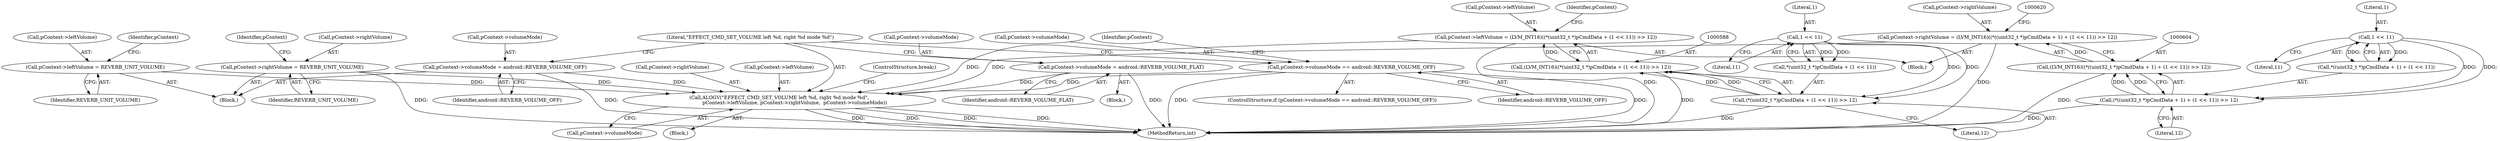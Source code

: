 digraph "0_Android_f490fc335772a9b14e78997486f4a572b0594c04_0@pointer" {
"1000664" [label="(Call,ALOGV(\"EFFECT_CMD_SET_VOLUME left %d, right %d mode %d\",\n                    pContext->leftVolume, pContext->rightVolume,  pContext->volumeMode))"];
"1000649" [label="(Call,pContext->leftVolume = REVERB_UNIT_VOLUME)"];
"1000583" [label="(Call,pContext->leftVolume = (LVM_INT16)((*(uint32_t *)pCmdData + (1 << 11)) >> 12))"];
"1000587" [label="(Call,(LVM_INT16)((*(uint32_t *)pCmdData + (1 << 11)) >> 12))"];
"1000589" [label="(Call,(*(uint32_t *)pCmdData + (1 << 11)) >> 12)"];
"1000595" [label="(Call,1 << 11)"];
"1000654" [label="(Call,pContext->rightVolume = REVERB_UNIT_VOLUME)"];
"1000599" [label="(Call,pContext->rightVolume = (LVM_INT16)((*((uint32_t *)pCmdData + 1) + (1 << 11)) >> 12))"];
"1000603" [label="(Call,(LVM_INT16)((*((uint32_t *)pCmdData + 1) + (1 << 11)) >> 12))"];
"1000605" [label="(Call,(*((uint32_t *)pCmdData + 1) + (1 << 11)) >> 12)"];
"1000613" [label="(Call,1 << 11)"];
"1000642" [label="(Call,pContext->volumeMode = android::REVERB_VOLUME_FLAT)"];
"1000659" [label="(Call,pContext->volumeMode = android::REVERB_VOLUME_OFF)"];
"1000636" [label="(Call,pContext->volumeMode == android::REVERB_VOLUME_OFF)"];
"1000605" [label="(Call,(*((uint32_t *)pCmdData + 1) + (1 << 11)) >> 12)"];
"1000596" [label="(Literal,1)"];
"1000649" [label="(Call,pContext->leftVolume = REVERB_UNIT_VOLUME)"];
"1000613" [label="(Call,1 << 11)"];
"1000669" [label="(Call,pContext->rightVolume)"];
"1000653" [label="(Identifier,REVERB_UNIT_VOLUME)"];
"1000646" [label="(Identifier,android::REVERB_VOLUME_FLAT)"];
"1000599" [label="(Call,pContext->rightVolume = (LVM_INT16)((*((uint32_t *)pCmdData + 1) + (1 << 11)) >> 12))"];
"1000636" [label="(Call,pContext->volumeMode == android::REVERB_VOLUME_OFF)"];
"1000137" [label="(Block,)"];
"1000598" [label="(Literal,12)"];
"1000660" [label="(Call,pContext->volumeMode)"];
"1000589" [label="(Call,(*(uint32_t *)pCmdData + (1 << 11)) >> 12)"];
"1000584" [label="(Call,pContext->leftVolume)"];
"1000597" [label="(Literal,11)"];
"1000600" [label="(Call,pContext->rightVolume)"];
"1000641" [label="(Block,)"];
"1000583" [label="(Call,pContext->leftVolume = (LVM_INT16)((*(uint32_t *)pCmdData + (1 << 11)) >> 12))"];
"1000648" [label="(Block,)"];
"1000642" [label="(Call,pContext->volumeMode = android::REVERB_VOLUME_FLAT)"];
"1000663" [label="(Identifier,android::REVERB_VOLUME_OFF)"];
"1000640" [label="(Identifier,android::REVERB_VOLUME_OFF)"];
"1000644" [label="(Identifier,pContext)"];
"1000595" [label="(Call,1 << 11)"];
"1000606" [label="(Call,*((uint32_t *)pCmdData + 1) + (1 << 11))"];
"1000659" [label="(Call,pContext->volumeMode = android::REVERB_VOLUME_OFF)"];
"1000615" [label="(Literal,11)"];
"1000601" [label="(Identifier,pContext)"];
"1000587" [label="(Call,(LVM_INT16)((*(uint32_t *)pCmdData + (1 << 11)) >> 12))"];
"1000666" [label="(Call,pContext->leftVolume)"];
"1000672" [label="(Call,pContext->volumeMode)"];
"1000675" [label="(ControlStructure,break;)"];
"1000658" [label="(Identifier,REVERB_UNIT_VOLUME)"];
"1000614" [label="(Literal,1)"];
"1000650" [label="(Call,pContext->leftVolume)"];
"1000616" [label="(Literal,12)"];
"1000654" [label="(Call,pContext->rightVolume = REVERB_UNIT_VOLUME)"];
"1000635" [label="(ControlStructure,if (pContext->volumeMode == android::REVERB_VOLUME_OFF))"];
"1000661" [label="(Identifier,pContext)"];
"1000656" [label="(Identifier,pContext)"];
"1000665" [label="(Literal,\"EFFECT_CMD_SET_VOLUME left %d, right %d mode %d\")"];
"1000664" [label="(Call,ALOGV(\"EFFECT_CMD_SET_VOLUME left %d, right %d mode %d\",\n                    pContext->leftVolume, pContext->rightVolume,  pContext->volumeMode))"];
"1000688" [label="(MethodReturn,int)"];
"1000643" [label="(Call,pContext->volumeMode)"];
"1000582" [label="(Block,)"];
"1000590" [label="(Call,*(uint32_t *)pCmdData + (1 << 11))"];
"1000637" [label="(Call,pContext->volumeMode)"];
"1000655" [label="(Call,pContext->rightVolume)"];
"1000603" [label="(Call,(LVM_INT16)((*((uint32_t *)pCmdData + 1) + (1 << 11)) >> 12))"];
"1000664" -> "1000137"  [label="AST: "];
"1000664" -> "1000672"  [label="CFG: "];
"1000665" -> "1000664"  [label="AST: "];
"1000666" -> "1000664"  [label="AST: "];
"1000669" -> "1000664"  [label="AST: "];
"1000672" -> "1000664"  [label="AST: "];
"1000675" -> "1000664"  [label="CFG: "];
"1000664" -> "1000688"  [label="DDG: "];
"1000664" -> "1000688"  [label="DDG: "];
"1000664" -> "1000688"  [label="DDG: "];
"1000664" -> "1000688"  [label="DDG: "];
"1000649" -> "1000664"  [label="DDG: "];
"1000583" -> "1000664"  [label="DDG: "];
"1000654" -> "1000664"  [label="DDG: "];
"1000599" -> "1000664"  [label="DDG: "];
"1000642" -> "1000664"  [label="DDG: "];
"1000659" -> "1000664"  [label="DDG: "];
"1000636" -> "1000664"  [label="DDG: "];
"1000649" -> "1000648"  [label="AST: "];
"1000649" -> "1000653"  [label="CFG: "];
"1000650" -> "1000649"  [label="AST: "];
"1000653" -> "1000649"  [label="AST: "];
"1000656" -> "1000649"  [label="CFG: "];
"1000583" -> "1000582"  [label="AST: "];
"1000583" -> "1000587"  [label="CFG: "];
"1000584" -> "1000583"  [label="AST: "];
"1000587" -> "1000583"  [label="AST: "];
"1000601" -> "1000583"  [label="CFG: "];
"1000583" -> "1000688"  [label="DDG: "];
"1000587" -> "1000583"  [label="DDG: "];
"1000587" -> "1000589"  [label="CFG: "];
"1000588" -> "1000587"  [label="AST: "];
"1000589" -> "1000587"  [label="AST: "];
"1000587" -> "1000688"  [label="DDG: "];
"1000589" -> "1000587"  [label="DDG: "];
"1000589" -> "1000587"  [label="DDG: "];
"1000589" -> "1000598"  [label="CFG: "];
"1000590" -> "1000589"  [label="AST: "];
"1000598" -> "1000589"  [label="AST: "];
"1000589" -> "1000688"  [label="DDG: "];
"1000595" -> "1000589"  [label="DDG: "];
"1000595" -> "1000589"  [label="DDG: "];
"1000595" -> "1000590"  [label="AST: "];
"1000595" -> "1000597"  [label="CFG: "];
"1000596" -> "1000595"  [label="AST: "];
"1000597" -> "1000595"  [label="AST: "];
"1000590" -> "1000595"  [label="CFG: "];
"1000595" -> "1000590"  [label="DDG: "];
"1000595" -> "1000590"  [label="DDG: "];
"1000654" -> "1000648"  [label="AST: "];
"1000654" -> "1000658"  [label="CFG: "];
"1000655" -> "1000654"  [label="AST: "];
"1000658" -> "1000654"  [label="AST: "];
"1000661" -> "1000654"  [label="CFG: "];
"1000654" -> "1000688"  [label="DDG: "];
"1000599" -> "1000582"  [label="AST: "];
"1000599" -> "1000603"  [label="CFG: "];
"1000600" -> "1000599"  [label="AST: "];
"1000603" -> "1000599"  [label="AST: "];
"1000620" -> "1000599"  [label="CFG: "];
"1000599" -> "1000688"  [label="DDG: "];
"1000603" -> "1000599"  [label="DDG: "];
"1000603" -> "1000605"  [label="CFG: "];
"1000604" -> "1000603"  [label="AST: "];
"1000605" -> "1000603"  [label="AST: "];
"1000603" -> "1000688"  [label="DDG: "];
"1000605" -> "1000603"  [label="DDG: "];
"1000605" -> "1000603"  [label="DDG: "];
"1000605" -> "1000616"  [label="CFG: "];
"1000606" -> "1000605"  [label="AST: "];
"1000616" -> "1000605"  [label="AST: "];
"1000605" -> "1000688"  [label="DDG: "];
"1000613" -> "1000605"  [label="DDG: "];
"1000613" -> "1000605"  [label="DDG: "];
"1000613" -> "1000606"  [label="AST: "];
"1000613" -> "1000615"  [label="CFG: "];
"1000614" -> "1000613"  [label="AST: "];
"1000615" -> "1000613"  [label="AST: "];
"1000606" -> "1000613"  [label="CFG: "];
"1000613" -> "1000606"  [label="DDG: "];
"1000613" -> "1000606"  [label="DDG: "];
"1000642" -> "1000641"  [label="AST: "];
"1000642" -> "1000646"  [label="CFG: "];
"1000643" -> "1000642"  [label="AST: "];
"1000646" -> "1000642"  [label="AST: "];
"1000665" -> "1000642"  [label="CFG: "];
"1000642" -> "1000688"  [label="DDG: "];
"1000659" -> "1000648"  [label="AST: "];
"1000659" -> "1000663"  [label="CFG: "];
"1000660" -> "1000659"  [label="AST: "];
"1000663" -> "1000659"  [label="AST: "];
"1000665" -> "1000659"  [label="CFG: "];
"1000659" -> "1000688"  [label="DDG: "];
"1000636" -> "1000635"  [label="AST: "];
"1000636" -> "1000640"  [label="CFG: "];
"1000637" -> "1000636"  [label="AST: "];
"1000640" -> "1000636"  [label="AST: "];
"1000644" -> "1000636"  [label="CFG: "];
"1000665" -> "1000636"  [label="CFG: "];
"1000636" -> "1000688"  [label="DDG: "];
"1000636" -> "1000688"  [label="DDG: "];
}
